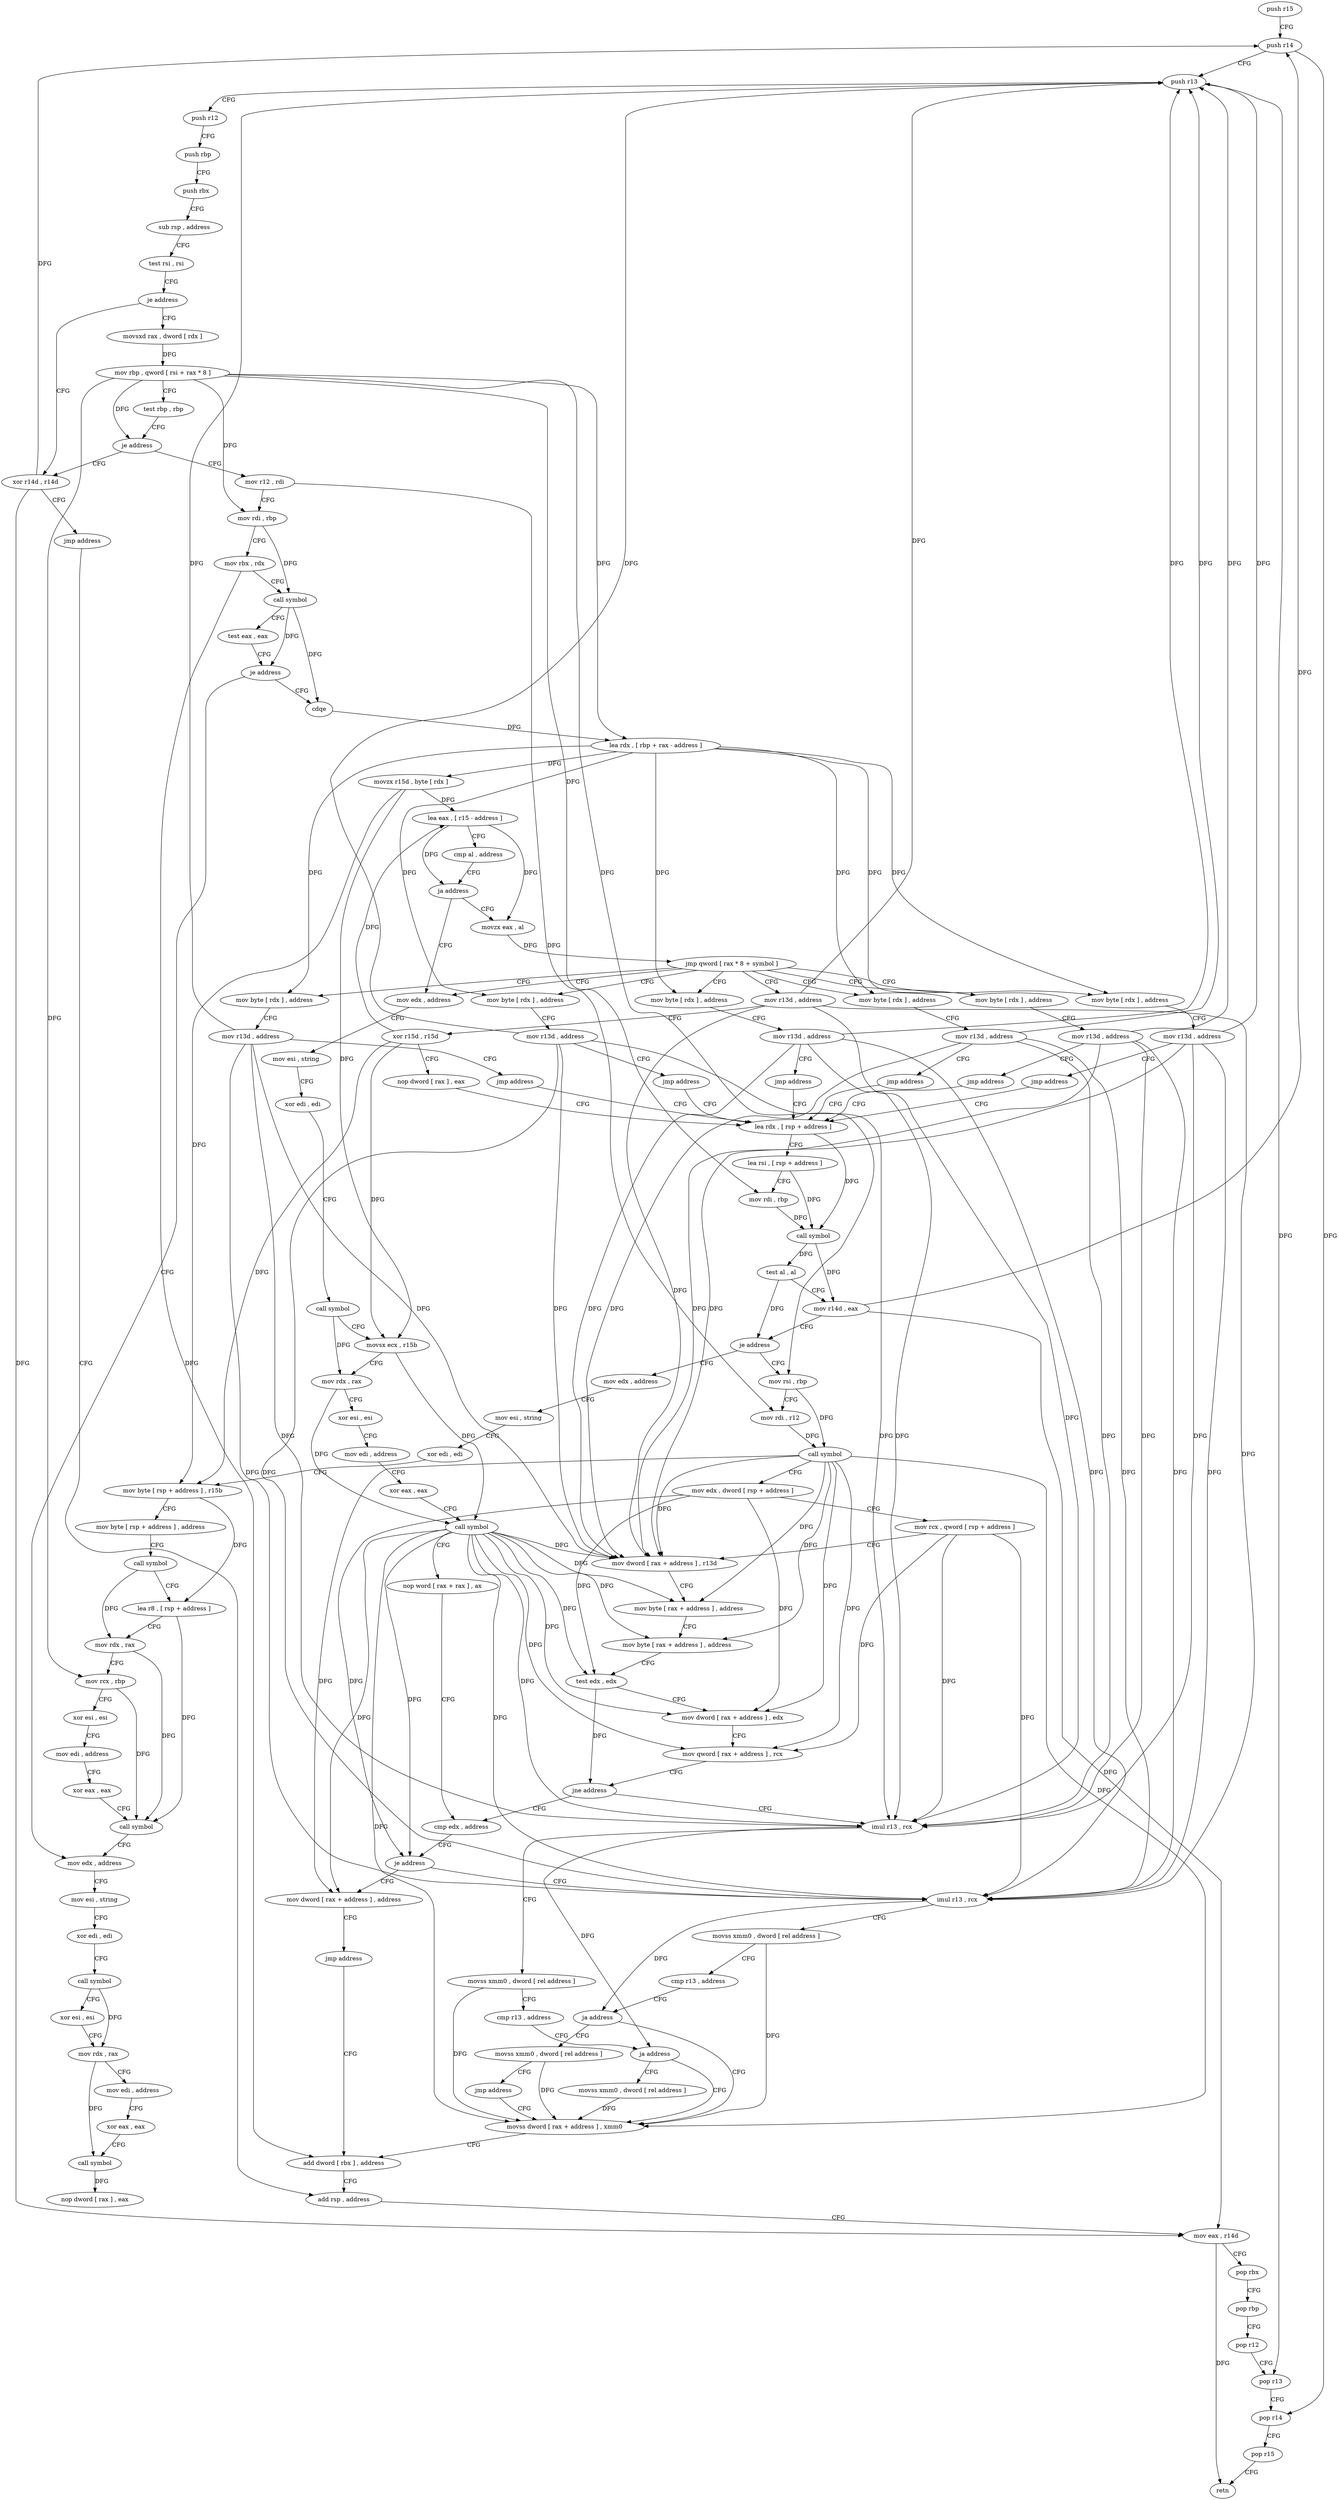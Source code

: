 digraph "func" {
"4245664" [label = "push r15" ]
"4245666" [label = "push r14" ]
"4245668" [label = "push r13" ]
"4245670" [label = "push r12" ]
"4245672" [label = "push rbp" ]
"4245673" [label = "push rbx" ]
"4245674" [label = "sub rsp , address" ]
"4245678" [label = "test rsi , rsi" ]
"4245681" [label = "je address" ]
"4246088" [label = "xor r14d , r14d" ]
"4245687" [label = "movsxd rax , dword [ rdx ]" ]
"4246091" [label = "jmp address" ]
"4245889" [label = "add rsp , address" ]
"4245690" [label = "mov rbp , qword [ rsi + rax * 8 ]" ]
"4245694" [label = "test rbp , rbp" ]
"4245697" [label = "je address" ]
"4245703" [label = "mov r12 , rdi" ]
"4245893" [label = "mov eax , r14d" ]
"4245896" [label = "pop rbx" ]
"4245897" [label = "pop rbp" ]
"4245898" [label = "pop r12" ]
"4245900" [label = "pop r13" ]
"4245902" [label = "pop r14" ]
"4245904" [label = "pop r15" ]
"4245906" [label = "retn" ]
"4245706" [label = "mov rdi , rbp" ]
"4245709" [label = "mov rbx , rdx" ]
"4245712" [label = "call symbol" ]
"4245717" [label = "test eax , eax" ]
"4245719" [label = "je address" ]
"4246186" [label = "mov edx , address" ]
"4245725" [label = "cdqe" ]
"4246191" [label = "mov esi , string" ]
"4246196" [label = "xor edi , edi" ]
"4246198" [label = "call symbol" ]
"4246203" [label = "xor esi , esi" ]
"4246205" [label = "mov rdx , rax" ]
"4246208" [label = "mov edi , address" ]
"4246213" [label = "xor eax , eax" ]
"4246215" [label = "call symbol" ]
"4246220" [label = "nop dword [ rax ] , eax" ]
"4245727" [label = "lea rdx , [ rbp + rax - address ]" ]
"4245732" [label = "movzx r15d , byte [ rdx ]" ]
"4245736" [label = "lea eax , [ r15 - address ]" ]
"4245740" [label = "cmp al , address" ]
"4245742" [label = "ja address" ]
"4246016" [label = "mov edx , address" ]
"4245748" [label = "movzx eax , al" ]
"4246021" [label = "mov esi , string" ]
"4246026" [label = "xor edi , edi" ]
"4246028" [label = "call symbol" ]
"4246033" [label = "movsx ecx , r15b" ]
"4246037" [label = "mov rdx , rax" ]
"4246040" [label = "xor esi , esi" ]
"4246042" [label = "mov edi , address" ]
"4246047" [label = "xor eax , eax" ]
"4246049" [label = "call symbol" ]
"4246054" [label = "nop word [ rax + rax ] , ax" ]
"4246064" [label = "cmp edx , address" ]
"4245751" [label = "jmp qword [ rax * 8 + symbol ]" ]
"4245760" [label = "mov r13d , address" ]
"4245912" [label = "mov byte [ rdx ] , address" ]
"4245936" [label = "mov byte [ rdx ] , address" ]
"4245952" [label = "mov byte [ rdx ] , address" ]
"4245968" [label = "mov byte [ rdx ] , address" ]
"4245984" [label = "mov byte [ rdx ] , address" ]
"4246000" [label = "mov byte [ rdx ] , address" ]
"4246096" [label = "imul r13 , rcx" ]
"4246100" [label = "movss xmm0 , dword [ rel address ]" ]
"4246108" [label = "cmp r13 , address" ]
"4246115" [label = "ja address" ]
"4245881" [label = "movss dword [ rax + address ] , xmm0" ]
"4246121" [label = "movss xmm0 , dword [ rel address ]" ]
"4246069" [label = "mov dword [ rax + address ] , address" ]
"4246076" [label = "jmp address" ]
"4245886" [label = "add dword [ rbx ] , address" ]
"4245766" [label = "xor r15d , r15d" ]
"4245769" [label = "nop dword [ rax ] , eax" ]
"4245776" [label = "lea rdx , [ rsp + address ]" ]
"4245915" [label = "mov r13d , address" ]
"4245921" [label = "jmp address" ]
"4245939" [label = "mov r13d , address" ]
"4245945" [label = "jmp address" ]
"4245955" [label = "mov r13d , address" ]
"4245961" [label = "jmp address" ]
"4245971" [label = "mov r13d , address" ]
"4245977" [label = "jmp address" ]
"4245987" [label = "mov r13d , address" ]
"4245993" [label = "jmp address" ]
"4246003" [label = "mov r13d , address" ]
"4246009" [label = "jmp address" ]
"4246129" [label = "jmp address" ]
"4246134" [label = "mov edx , address" ]
"4246139" [label = "mov esi , string" ]
"4246144" [label = "xor edi , edi" ]
"4246146" [label = "mov byte [ rsp + address ] , r15b" ]
"4246151" [label = "mov byte [ rsp + address ] , address" ]
"4246156" [label = "call symbol" ]
"4246161" [label = "lea r8 , [ rsp + address ]" ]
"4246166" [label = "mov rdx , rax" ]
"4246169" [label = "mov rcx , rbp" ]
"4246172" [label = "xor esi , esi" ]
"4246174" [label = "mov edi , address" ]
"4246179" [label = "xor eax , eax" ]
"4246181" [label = "call symbol" ]
"4245805" [label = "mov rsi , rbp" ]
"4245808" [label = "mov rdi , r12" ]
"4245811" [label = "call symbol" ]
"4245816" [label = "mov edx , dword [ rsp + address ]" ]
"4245820" [label = "mov rcx , qword [ rsp + address ]" ]
"4245825" [label = "mov dword [ rax + address ] , r13d" ]
"4245829" [label = "mov byte [ rax + address ] , address" ]
"4245833" [label = "mov byte [ rax + address ] , address" ]
"4245837" [label = "test edx , edx" ]
"4245839" [label = "mov dword [ rax + address ] , edx" ]
"4245842" [label = "mov qword [ rax + address ] , rcx" ]
"4245846" [label = "jne address" ]
"4245852" [label = "imul r13 , rcx" ]
"4245781" [label = "lea rsi , [ rsp + address ]" ]
"4245786" [label = "mov rdi , rbp" ]
"4245789" [label = "call symbol" ]
"4245794" [label = "test al , al" ]
"4245796" [label = "mov r14d , eax" ]
"4245799" [label = "je address" ]
"4246067" [label = "je address" ]
"4245856" [label = "movss xmm0 , dword [ rel address ]" ]
"4245864" [label = "cmp r13 , address" ]
"4245871" [label = "ja address" ]
"4245873" [label = "movss xmm0 , dword [ rel address ]" ]
"4245664" -> "4245666" [ label = "CFG" ]
"4245666" -> "4245668" [ label = "CFG" ]
"4245666" -> "4245902" [ label = "DFG" ]
"4245668" -> "4245670" [ label = "CFG" ]
"4245668" -> "4245900" [ label = "DFG" ]
"4245670" -> "4245672" [ label = "CFG" ]
"4245672" -> "4245673" [ label = "CFG" ]
"4245673" -> "4245674" [ label = "CFG" ]
"4245674" -> "4245678" [ label = "CFG" ]
"4245678" -> "4245681" [ label = "CFG" ]
"4245681" -> "4246088" [ label = "CFG" ]
"4245681" -> "4245687" [ label = "CFG" ]
"4246088" -> "4246091" [ label = "CFG" ]
"4246088" -> "4245666" [ label = "DFG" ]
"4246088" -> "4245893" [ label = "DFG" ]
"4245687" -> "4245690" [ label = "DFG" ]
"4246091" -> "4245889" [ label = "CFG" ]
"4245889" -> "4245893" [ label = "CFG" ]
"4245690" -> "4245694" [ label = "CFG" ]
"4245690" -> "4245697" [ label = "DFG" ]
"4245690" -> "4245706" [ label = "DFG" ]
"4245690" -> "4245727" [ label = "DFG" ]
"4245690" -> "4245786" [ label = "DFG" ]
"4245690" -> "4246169" [ label = "DFG" ]
"4245690" -> "4245805" [ label = "DFG" ]
"4245694" -> "4245697" [ label = "CFG" ]
"4245697" -> "4246088" [ label = "CFG" ]
"4245697" -> "4245703" [ label = "CFG" ]
"4245703" -> "4245706" [ label = "CFG" ]
"4245703" -> "4245808" [ label = "DFG" ]
"4245893" -> "4245896" [ label = "CFG" ]
"4245893" -> "4245906" [ label = "DFG" ]
"4245896" -> "4245897" [ label = "CFG" ]
"4245897" -> "4245898" [ label = "CFG" ]
"4245898" -> "4245900" [ label = "CFG" ]
"4245900" -> "4245902" [ label = "CFG" ]
"4245902" -> "4245904" [ label = "CFG" ]
"4245904" -> "4245906" [ label = "CFG" ]
"4245706" -> "4245709" [ label = "CFG" ]
"4245706" -> "4245712" [ label = "DFG" ]
"4245709" -> "4245712" [ label = "CFG" ]
"4245709" -> "4245886" [ label = "DFG" ]
"4245712" -> "4245717" [ label = "CFG" ]
"4245712" -> "4245719" [ label = "DFG" ]
"4245712" -> "4245725" [ label = "DFG" ]
"4245717" -> "4245719" [ label = "CFG" ]
"4245719" -> "4246186" [ label = "CFG" ]
"4245719" -> "4245725" [ label = "CFG" ]
"4246186" -> "4246191" [ label = "CFG" ]
"4245725" -> "4245727" [ label = "DFG" ]
"4246191" -> "4246196" [ label = "CFG" ]
"4246196" -> "4246198" [ label = "CFG" ]
"4246198" -> "4246203" [ label = "CFG" ]
"4246198" -> "4246205" [ label = "DFG" ]
"4246203" -> "4246205" [ label = "CFG" ]
"4246205" -> "4246208" [ label = "CFG" ]
"4246205" -> "4246215" [ label = "DFG" ]
"4246208" -> "4246213" [ label = "CFG" ]
"4246213" -> "4246215" [ label = "CFG" ]
"4246215" -> "4246220" [ label = "DFG" ]
"4245727" -> "4245732" [ label = "DFG" ]
"4245727" -> "4245912" [ label = "DFG" ]
"4245727" -> "4245936" [ label = "DFG" ]
"4245727" -> "4245952" [ label = "DFG" ]
"4245727" -> "4245968" [ label = "DFG" ]
"4245727" -> "4245984" [ label = "DFG" ]
"4245727" -> "4246000" [ label = "DFG" ]
"4245732" -> "4245736" [ label = "DFG" ]
"4245732" -> "4246033" [ label = "DFG" ]
"4245732" -> "4246146" [ label = "DFG" ]
"4245736" -> "4245740" [ label = "CFG" ]
"4245736" -> "4245742" [ label = "DFG" ]
"4245736" -> "4245748" [ label = "DFG" ]
"4245740" -> "4245742" [ label = "CFG" ]
"4245742" -> "4246016" [ label = "CFG" ]
"4245742" -> "4245748" [ label = "CFG" ]
"4246016" -> "4246021" [ label = "CFG" ]
"4245748" -> "4245751" [ label = "DFG" ]
"4246021" -> "4246026" [ label = "CFG" ]
"4246026" -> "4246028" [ label = "CFG" ]
"4246028" -> "4246033" [ label = "CFG" ]
"4246028" -> "4246037" [ label = "DFG" ]
"4246033" -> "4246037" [ label = "CFG" ]
"4246033" -> "4246049" [ label = "DFG" ]
"4246037" -> "4246040" [ label = "CFG" ]
"4246037" -> "4246049" [ label = "DFG" ]
"4246040" -> "4246042" [ label = "CFG" ]
"4246042" -> "4246047" [ label = "CFG" ]
"4246047" -> "4246049" [ label = "CFG" ]
"4246049" -> "4246054" [ label = "CFG" ]
"4246049" -> "4246069" [ label = "DFG" ]
"4246049" -> "4245881" [ label = "DFG" ]
"4246049" -> "4245825" [ label = "DFG" ]
"4246049" -> "4245829" [ label = "DFG" ]
"4246049" -> "4245833" [ label = "DFG" ]
"4246049" -> "4245839" [ label = "DFG" ]
"4246049" -> "4245842" [ label = "DFG" ]
"4246049" -> "4246096" [ label = "DFG" ]
"4246049" -> "4245852" [ label = "DFG" ]
"4246049" -> "4246067" [ label = "DFG" ]
"4246049" -> "4245837" [ label = "DFG" ]
"4246054" -> "4246064" [ label = "CFG" ]
"4246064" -> "4246067" [ label = "CFG" ]
"4245751" -> "4245760" [ label = "CFG" ]
"4245751" -> "4245912" [ label = "CFG" ]
"4245751" -> "4245936" [ label = "CFG" ]
"4245751" -> "4245952" [ label = "CFG" ]
"4245751" -> "4245968" [ label = "CFG" ]
"4245751" -> "4245984" [ label = "CFG" ]
"4245751" -> "4246000" [ label = "CFG" ]
"4245751" -> "4246016" [ label = "CFG" ]
"4245760" -> "4245766" [ label = "CFG" ]
"4245760" -> "4245668" [ label = "DFG" ]
"4245760" -> "4246096" [ label = "DFG" ]
"4245760" -> "4245825" [ label = "DFG" ]
"4245760" -> "4245852" [ label = "DFG" ]
"4245912" -> "4245915" [ label = "CFG" ]
"4245936" -> "4245939" [ label = "CFG" ]
"4245952" -> "4245955" [ label = "CFG" ]
"4245968" -> "4245971" [ label = "CFG" ]
"4245984" -> "4245987" [ label = "CFG" ]
"4246000" -> "4246003" [ label = "CFG" ]
"4246096" -> "4246100" [ label = "CFG" ]
"4246096" -> "4246115" [ label = "DFG" ]
"4246100" -> "4246108" [ label = "CFG" ]
"4246100" -> "4245881" [ label = "DFG" ]
"4246108" -> "4246115" [ label = "CFG" ]
"4246115" -> "4245881" [ label = "CFG" ]
"4246115" -> "4246121" [ label = "CFG" ]
"4245881" -> "4245886" [ label = "CFG" ]
"4246121" -> "4246129" [ label = "CFG" ]
"4246121" -> "4245881" [ label = "DFG" ]
"4246069" -> "4246076" [ label = "CFG" ]
"4246076" -> "4245886" [ label = "CFG" ]
"4245886" -> "4245889" [ label = "CFG" ]
"4245766" -> "4245769" [ label = "CFG" ]
"4245766" -> "4245736" [ label = "DFG" ]
"4245766" -> "4246033" [ label = "DFG" ]
"4245766" -> "4246146" [ label = "DFG" ]
"4245769" -> "4245776" [ label = "CFG" ]
"4245776" -> "4245781" [ label = "CFG" ]
"4245776" -> "4245789" [ label = "DFG" ]
"4245915" -> "4245921" [ label = "CFG" ]
"4245915" -> "4245668" [ label = "DFG" ]
"4245915" -> "4246096" [ label = "DFG" ]
"4245915" -> "4245825" [ label = "DFG" ]
"4245915" -> "4245852" [ label = "DFG" ]
"4245921" -> "4245776" [ label = "CFG" ]
"4245939" -> "4245945" [ label = "CFG" ]
"4245939" -> "4245668" [ label = "DFG" ]
"4245939" -> "4246096" [ label = "DFG" ]
"4245939" -> "4245825" [ label = "DFG" ]
"4245939" -> "4245852" [ label = "DFG" ]
"4245945" -> "4245776" [ label = "CFG" ]
"4245955" -> "4245961" [ label = "CFG" ]
"4245955" -> "4245668" [ label = "DFG" ]
"4245955" -> "4246096" [ label = "DFG" ]
"4245955" -> "4245825" [ label = "DFG" ]
"4245955" -> "4245852" [ label = "DFG" ]
"4245961" -> "4245776" [ label = "CFG" ]
"4245971" -> "4245977" [ label = "CFG" ]
"4245971" -> "4245668" [ label = "DFG" ]
"4245971" -> "4246096" [ label = "DFG" ]
"4245971" -> "4245825" [ label = "DFG" ]
"4245971" -> "4245852" [ label = "DFG" ]
"4245977" -> "4245776" [ label = "CFG" ]
"4245987" -> "4245993" [ label = "CFG" ]
"4245987" -> "4245668" [ label = "DFG" ]
"4245987" -> "4246096" [ label = "DFG" ]
"4245987" -> "4245825" [ label = "DFG" ]
"4245987" -> "4245852" [ label = "DFG" ]
"4245993" -> "4245776" [ label = "CFG" ]
"4246003" -> "4246009" [ label = "CFG" ]
"4246003" -> "4245668" [ label = "DFG" ]
"4246003" -> "4246096" [ label = "DFG" ]
"4246003" -> "4245825" [ label = "DFG" ]
"4246003" -> "4245852" [ label = "DFG" ]
"4246009" -> "4245776" [ label = "CFG" ]
"4246129" -> "4245881" [ label = "CFG" ]
"4246134" -> "4246139" [ label = "CFG" ]
"4246139" -> "4246144" [ label = "CFG" ]
"4246144" -> "4246146" [ label = "CFG" ]
"4246146" -> "4246151" [ label = "CFG" ]
"4246146" -> "4246161" [ label = "DFG" ]
"4246151" -> "4246156" [ label = "CFG" ]
"4246156" -> "4246161" [ label = "CFG" ]
"4246156" -> "4246166" [ label = "DFG" ]
"4246161" -> "4246166" [ label = "CFG" ]
"4246161" -> "4246181" [ label = "DFG" ]
"4246166" -> "4246169" [ label = "CFG" ]
"4246166" -> "4246181" [ label = "DFG" ]
"4246169" -> "4246172" [ label = "CFG" ]
"4246169" -> "4246181" [ label = "DFG" ]
"4246172" -> "4246174" [ label = "CFG" ]
"4246174" -> "4246179" [ label = "CFG" ]
"4246179" -> "4246181" [ label = "CFG" ]
"4246181" -> "4246186" [ label = "CFG" ]
"4245805" -> "4245808" [ label = "CFG" ]
"4245805" -> "4245811" [ label = "DFG" ]
"4245808" -> "4245811" [ label = "DFG" ]
"4245811" -> "4245816" [ label = "CFG" ]
"4245811" -> "4246069" [ label = "DFG" ]
"4245811" -> "4245881" [ label = "DFG" ]
"4245811" -> "4245825" [ label = "DFG" ]
"4245811" -> "4245829" [ label = "DFG" ]
"4245811" -> "4245833" [ label = "DFG" ]
"4245811" -> "4245839" [ label = "DFG" ]
"4245811" -> "4245842" [ label = "DFG" ]
"4245816" -> "4245820" [ label = "CFG" ]
"4245816" -> "4246067" [ label = "DFG" ]
"4245816" -> "4245837" [ label = "DFG" ]
"4245816" -> "4245839" [ label = "DFG" ]
"4245820" -> "4245825" [ label = "CFG" ]
"4245820" -> "4246096" [ label = "DFG" ]
"4245820" -> "4245842" [ label = "DFG" ]
"4245820" -> "4245852" [ label = "DFG" ]
"4245825" -> "4245829" [ label = "CFG" ]
"4245829" -> "4245833" [ label = "CFG" ]
"4245833" -> "4245837" [ label = "CFG" ]
"4245837" -> "4245839" [ label = "CFG" ]
"4245837" -> "4245846" [ label = "DFG" ]
"4245839" -> "4245842" [ label = "CFG" ]
"4245842" -> "4245846" [ label = "CFG" ]
"4245846" -> "4246064" [ label = "CFG" ]
"4245846" -> "4245852" [ label = "CFG" ]
"4245852" -> "4245856" [ label = "CFG" ]
"4245852" -> "4245871" [ label = "DFG" ]
"4245781" -> "4245786" [ label = "CFG" ]
"4245781" -> "4245789" [ label = "DFG" ]
"4245786" -> "4245789" [ label = "DFG" ]
"4245789" -> "4245794" [ label = "DFG" ]
"4245789" -> "4245796" [ label = "DFG" ]
"4245794" -> "4245796" [ label = "CFG" ]
"4245794" -> "4245799" [ label = "DFG" ]
"4245796" -> "4245799" [ label = "CFG" ]
"4245796" -> "4245666" [ label = "DFG" ]
"4245796" -> "4245893" [ label = "DFG" ]
"4245799" -> "4246134" [ label = "CFG" ]
"4245799" -> "4245805" [ label = "CFG" ]
"4246067" -> "4246096" [ label = "CFG" ]
"4246067" -> "4246069" [ label = "CFG" ]
"4245856" -> "4245864" [ label = "CFG" ]
"4245856" -> "4245881" [ label = "DFG" ]
"4245864" -> "4245871" [ label = "CFG" ]
"4245871" -> "4245881" [ label = "CFG" ]
"4245871" -> "4245873" [ label = "CFG" ]
"4245873" -> "4245881" [ label = "DFG" ]
}
